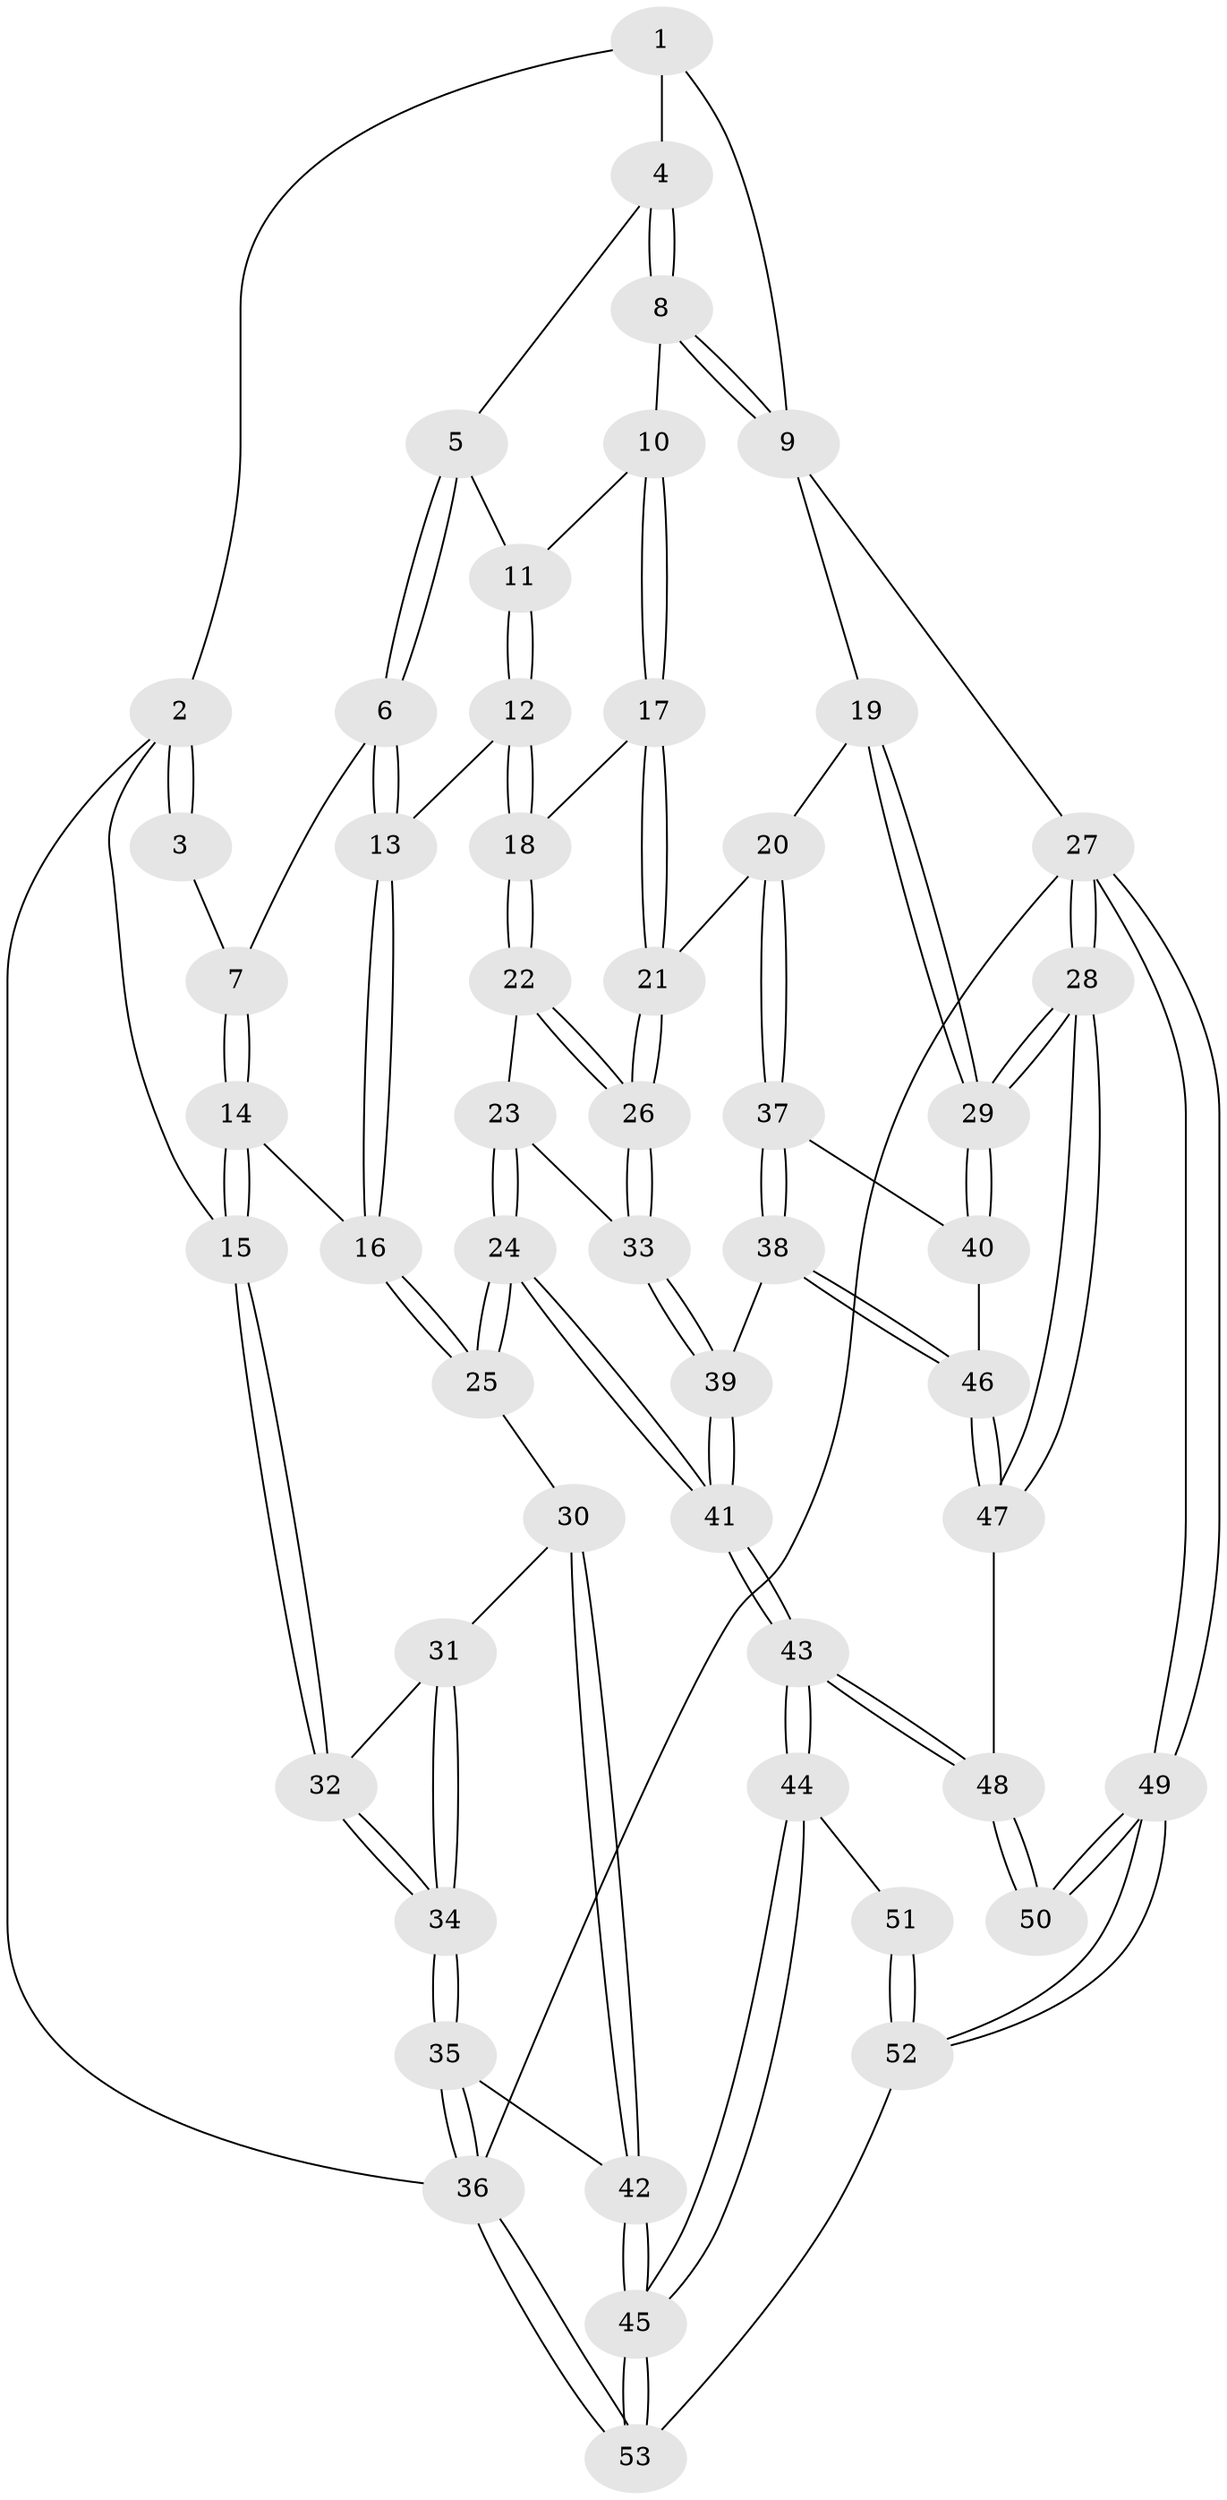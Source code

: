// coarse degree distribution, {5: 0.3125, 3: 0.3125, 2: 0.125, 4: 0.1875, 8: 0.0625}
// Generated by graph-tools (version 1.1) at 2025/21/03/04/25 18:21:26]
// undirected, 53 vertices, 129 edges
graph export_dot {
graph [start="1"]
  node [color=gray90,style=filled];
  1 [pos="+0.3033816726651925+0"];
  2 [pos="+0+0.15998290335148657"];
  3 [pos="+0.27428027930663124+0.06273707580563849"];
  4 [pos="+0.5890747062881883+0"];
  5 [pos="+0.4834962010563548+0.10530557044875391"];
  6 [pos="+0.41880081863800206+0.1593142337255893"];
  7 [pos="+0.3876729986925249+0.17238873100442206"];
  8 [pos="+1+0"];
  9 [pos="+1+0"];
  10 [pos="+0.7995616101215147+0.2729851154031544"];
  11 [pos="+0.5539438647115397+0.19299784808945417"];
  12 [pos="+0.5913377047000236+0.35631870190300463"];
  13 [pos="+0.529632625996417+0.3821965738486627"];
  14 [pos="+0.2945827489430626+0.2660776338108894"];
  15 [pos="+0.06768703536279881+0.3371679087706939"];
  16 [pos="+0.47288860904134905+0.4426581238653787"];
  17 [pos="+0.7629554757066951+0.3346686132307427"];
  18 [pos="+0.7167717879926069+0.36129985593062136"];
  19 [pos="+1+0.19559176560478483"];
  20 [pos="+0.8879738497756463+0.5308395387864376"];
  21 [pos="+0.86741324055753+0.5258270977256208"];
  22 [pos="+0.6790958292558202+0.4996196703061242"];
  23 [pos="+0.6725957054357611+0.5102397395867168"];
  24 [pos="+0.5542031600733084+0.6259976124038652"];
  25 [pos="+0.454406087864033+0.5436972573092577"];
  26 [pos="+0.8283692670673866+0.5551194586916053"];
  27 [pos="+1+1"];
  28 [pos="+1+0.9768219778960301"];
  29 [pos="+1+0.6284801451106402"];
  30 [pos="+0.41286353822186334+0.5526077156670403"];
  31 [pos="+0.3742135147346272+0.5380468597109624"];
  32 [pos="+0.08684544273169706+0.4169665743917295"];
  33 [pos="+0.7851991177029398+0.611942376590193"];
  34 [pos="+0.029242927688949143+0.7504882511067668"];
  35 [pos="+0.021032606075128468+0.7934917226405033"];
  36 [pos="+0+1"];
  37 [pos="+0.9274617909817826+0.5732217017683735"];
  38 [pos="+0.8770498266845407+0.7318179836246433"];
  39 [pos="+0.7789567079600567+0.6275916558786369"];
  40 [pos="+1+0.6263896912682351"];
  41 [pos="+0.5923509028446478+0.718720161934643"];
  42 [pos="+0.2394098784408137+0.7918603661667065"];
  43 [pos="+0.5927714194204973+0.8253839729793584"];
  44 [pos="+0.5840183530971984+0.8540052968167723"];
  45 [pos="+0.5385251025185219+0.9410061888816366"];
  46 [pos="+0.879729804662994+0.7424781633943572"];
  47 [pos="+0.8790191189642997+0.7471627364437304"];
  48 [pos="+0.8788561463841021+0.7473607526805316"];
  49 [pos="+1+1"];
  50 [pos="+0.8756946421555306+0.8782432436097755"];
  51 [pos="+0.8650467496264678+0.8806591845128936"];
  52 [pos="+0.630180060142656+1"];
  53 [pos="+0.5602403876618748+1"];
  1 -- 2;
  1 -- 4;
  1 -- 9;
  2 -- 3;
  2 -- 3;
  2 -- 15;
  2 -- 36;
  3 -- 7;
  4 -- 5;
  4 -- 8;
  4 -- 8;
  5 -- 6;
  5 -- 6;
  5 -- 11;
  6 -- 7;
  6 -- 13;
  6 -- 13;
  7 -- 14;
  7 -- 14;
  8 -- 9;
  8 -- 9;
  8 -- 10;
  9 -- 19;
  9 -- 27;
  10 -- 11;
  10 -- 17;
  10 -- 17;
  11 -- 12;
  11 -- 12;
  12 -- 13;
  12 -- 18;
  12 -- 18;
  13 -- 16;
  13 -- 16;
  14 -- 15;
  14 -- 15;
  14 -- 16;
  15 -- 32;
  15 -- 32;
  16 -- 25;
  16 -- 25;
  17 -- 18;
  17 -- 21;
  17 -- 21;
  18 -- 22;
  18 -- 22;
  19 -- 20;
  19 -- 29;
  19 -- 29;
  20 -- 21;
  20 -- 37;
  20 -- 37;
  21 -- 26;
  21 -- 26;
  22 -- 23;
  22 -- 26;
  22 -- 26;
  23 -- 24;
  23 -- 24;
  23 -- 33;
  24 -- 25;
  24 -- 25;
  24 -- 41;
  24 -- 41;
  25 -- 30;
  26 -- 33;
  26 -- 33;
  27 -- 28;
  27 -- 28;
  27 -- 49;
  27 -- 49;
  27 -- 36;
  28 -- 29;
  28 -- 29;
  28 -- 47;
  28 -- 47;
  29 -- 40;
  29 -- 40;
  30 -- 31;
  30 -- 42;
  30 -- 42;
  31 -- 32;
  31 -- 34;
  31 -- 34;
  32 -- 34;
  32 -- 34;
  33 -- 39;
  33 -- 39;
  34 -- 35;
  34 -- 35;
  35 -- 36;
  35 -- 36;
  35 -- 42;
  36 -- 53;
  36 -- 53;
  37 -- 38;
  37 -- 38;
  37 -- 40;
  38 -- 39;
  38 -- 46;
  38 -- 46;
  39 -- 41;
  39 -- 41;
  40 -- 46;
  41 -- 43;
  41 -- 43;
  42 -- 45;
  42 -- 45;
  43 -- 44;
  43 -- 44;
  43 -- 48;
  43 -- 48;
  44 -- 45;
  44 -- 45;
  44 -- 51;
  45 -- 53;
  45 -- 53;
  46 -- 47;
  46 -- 47;
  47 -- 48;
  48 -- 50;
  48 -- 50;
  49 -- 50;
  49 -- 50;
  49 -- 52;
  49 -- 52;
  51 -- 52;
  51 -- 52;
  52 -- 53;
}
